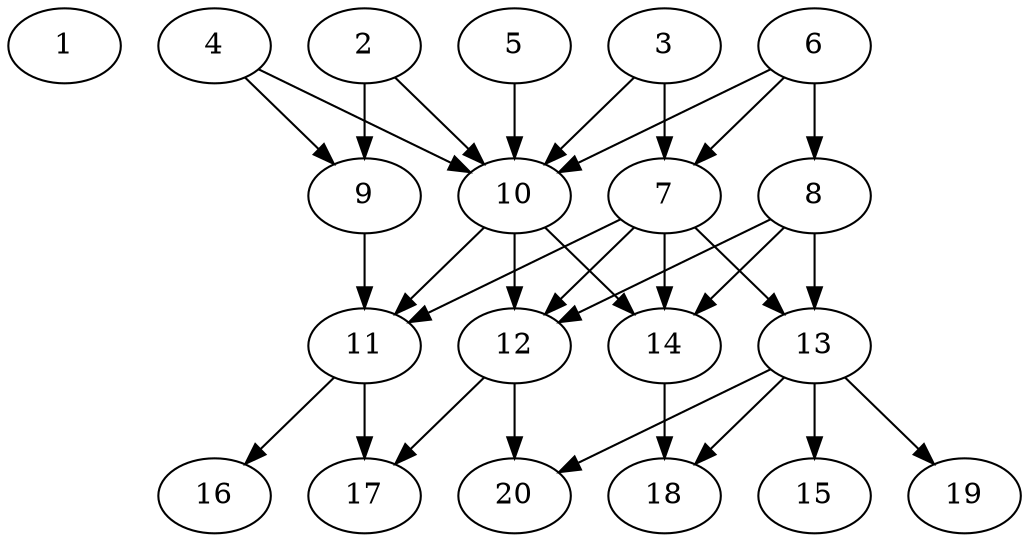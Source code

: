 // DAG automatically generated by daggen at Tue Jul 23 14:34:08 2019
// ./daggen --dot -n 20 --ccr 0.4 --fat 0.7 --regular 0.5 --density 0.8 --mindata 5242880 --maxdata 52428800 
digraph G {
  1 [size="99934720", alpha="0.09", expect_size="39973888"] 
  2 [size="20802560", alpha="0.01", expect_size="8321024"] 
  2 -> 9 [size ="8321024"]
  2 -> 10 [size ="8321024"]
  3 [size="16785920", alpha="0.12", expect_size="6714368"] 
  3 -> 7 [size ="6714368"]
  3 -> 10 [size ="6714368"]
  4 [size="70809600", alpha="0.13", expect_size="28323840"] 
  4 -> 9 [size ="28323840"]
  4 -> 10 [size ="28323840"]
  5 [size="99676160", alpha="0.04", expect_size="39870464"] 
  5 -> 10 [size ="39870464"]
  6 [size="97098240", alpha="0.09", expect_size="38839296"] 
  6 -> 7 [size ="38839296"]
  6 -> 8 [size ="38839296"]
  6 -> 10 [size ="38839296"]
  7 [size="33848320", alpha="0.00", expect_size="13539328"] 
  7 -> 11 [size ="13539328"]
  7 -> 12 [size ="13539328"]
  7 -> 13 [size ="13539328"]
  7 -> 14 [size ="13539328"]
  8 [size="88335360", alpha="0.18", expect_size="35334144"] 
  8 -> 12 [size ="35334144"]
  8 -> 13 [size ="35334144"]
  8 -> 14 [size ="35334144"]
  9 [size="29114880", alpha="0.14", expect_size="11645952"] 
  9 -> 11 [size ="11645952"]
  10 [size="62272000", alpha="0.14", expect_size="24908800"] 
  10 -> 11 [size ="24908800"]
  10 -> 12 [size ="24908800"]
  10 -> 14 [size ="24908800"]
  11 [size="116305920", alpha="0.06", expect_size="46522368"] 
  11 -> 16 [size ="46522368"]
  11 -> 17 [size ="46522368"]
  12 [size="49492480", alpha="0.06", expect_size="19796992"] 
  12 -> 17 [size ="19796992"]
  12 -> 20 [size ="19796992"]
  13 [size="55503360", alpha="0.14", expect_size="22201344"] 
  13 -> 15 [size ="22201344"]
  13 -> 18 [size ="22201344"]
  13 -> 19 [size ="22201344"]
  13 -> 20 [size ="22201344"]
  14 [size="126935040", alpha="0.14", expect_size="50774016"] 
  14 -> 18 [size ="50774016"]
  15 [size="85547520", alpha="0.14", expect_size="34219008"] 
  16 [size="109882880", alpha="0.14", expect_size="43953152"] 
  17 [size="44659200", alpha="0.14", expect_size="17863680"] 
  18 [size="46704640", alpha="0.09", expect_size="18681856"] 
  19 [size="34854400", alpha="0.15", expect_size="13941760"] 
  20 [size="115939840", alpha="0.03", expect_size="46375936"] 
}
